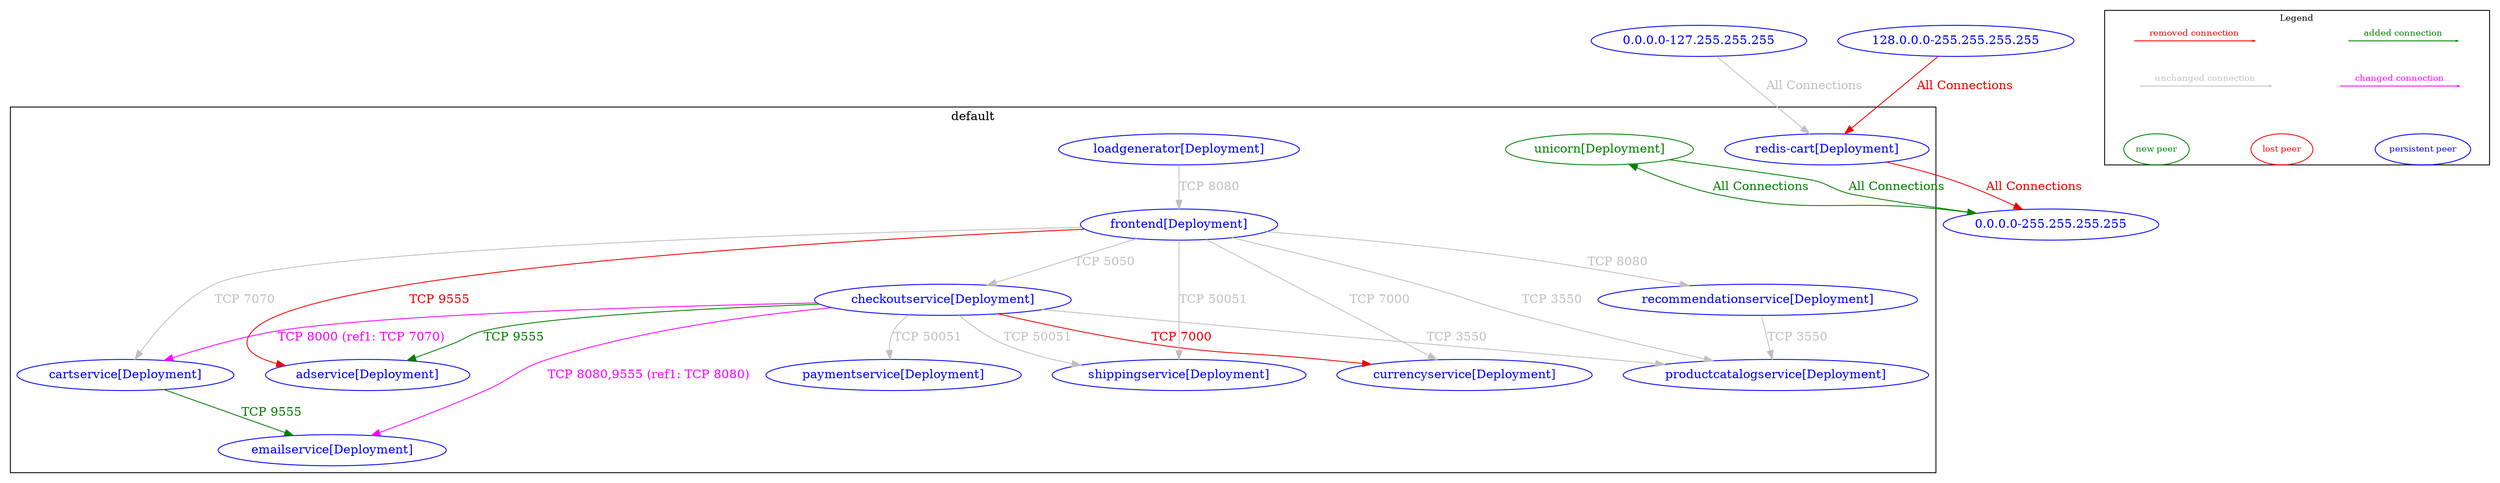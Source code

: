 digraph {
	subgraph cluster_default {
		"adservice[Deployment]" [label="adservice[Deployment]" color="blue" fontcolor="blue"]
		"cartservice[Deployment]" [label="cartservice[Deployment]" color="blue" fontcolor="blue"]
		"checkoutservice[Deployment]" [label="checkoutservice[Deployment]" color="blue" fontcolor="blue"]
		"currencyservice[Deployment]" [label="currencyservice[Deployment]" color="blue" fontcolor="blue"]
		"emailservice[Deployment]" [label="emailservice[Deployment]" color="blue" fontcolor="blue"]
		"frontend[Deployment]" [label="frontend[Deployment]" color="blue" fontcolor="blue"]
		"loadgenerator[Deployment]" [label="loadgenerator[Deployment]" color="blue" fontcolor="blue"]
		"paymentservice[Deployment]" [label="paymentservice[Deployment]" color="blue" fontcolor="blue"]
		"productcatalogservice[Deployment]" [label="productcatalogservice[Deployment]" color="blue" fontcolor="blue"]
		"recommendationservice[Deployment]" [label="recommendationservice[Deployment]" color="blue" fontcolor="blue"]
		"redis-cart[Deployment]" [label="redis-cart[Deployment]" color="blue" fontcolor="blue"]
		"shippingservice[Deployment]" [label="shippingservice[Deployment]" color="blue" fontcolor="blue"]
		"unicorn[Deployment]" [label="unicorn[Deployment]" color="#008000" fontcolor="#008000"]
		label="default"
	}
	"0.0.0.0-127.255.255.255" [label="0.0.0.0-127.255.255.255" color="blue" fontcolor="blue"]
	"0.0.0.0-255.255.255.255" [label="0.0.0.0-255.255.255.255" color="blue" fontcolor="blue"]
	"128.0.0.0-255.255.255.255" [label="128.0.0.0-255.255.255.255" color="blue" fontcolor="blue"]
	"0.0.0.0-127.255.255.255" -> "redis-cart[Deployment]" [label="All Connections" color="grey" fontcolor="grey"]
	"0.0.0.0-255.255.255.255" -> "unicorn[Deployment]" [label="All Connections" color="#008000" fontcolor="#008000"]
	"128.0.0.0-255.255.255.255" -> "redis-cart[Deployment]" [label="All Connections" color="red2" fontcolor="red2"]
	"cartservice[Deployment]" -> "emailservice[Deployment]" [label="TCP 9555" color="#008000" fontcolor="#008000"]
	"checkoutservice[Deployment]" -> "adservice[Deployment]" [label="TCP 9555" color="#008000" fontcolor="#008000"]
	"checkoutservice[Deployment]" -> "cartservice[Deployment]" [label="TCP 8000 (ref1: TCP 7070)" color="magenta" fontcolor="magenta"]
	"checkoutservice[Deployment]" -> "currencyservice[Deployment]" [label="TCP 7000" color="red2" fontcolor="red2"]
	"checkoutservice[Deployment]" -> "emailservice[Deployment]" [label="TCP 8080,9555 (ref1: TCP 8080)" color="magenta" fontcolor="magenta"]
	"checkoutservice[Deployment]" -> "paymentservice[Deployment]" [label="TCP 50051" color="grey" fontcolor="grey"]
	"checkoutservice[Deployment]" -> "productcatalogservice[Deployment]" [label="TCP 3550" color="grey" fontcolor="grey"]
	"checkoutservice[Deployment]" -> "shippingservice[Deployment]" [label="TCP 50051" color="grey" fontcolor="grey"]
	"frontend[Deployment]" -> "adservice[Deployment]" [label="TCP 9555" color="red2" fontcolor="red2"]
	"frontend[Deployment]" -> "cartservice[Deployment]" [label="TCP 7070" color="grey" fontcolor="grey"]
	"frontend[Deployment]" -> "checkoutservice[Deployment]" [label="TCP 5050" color="grey" fontcolor="grey"]
	"frontend[Deployment]" -> "currencyservice[Deployment]" [label="TCP 7000" color="grey" fontcolor="grey"]
	"frontend[Deployment]" -> "productcatalogservice[Deployment]" [label="TCP 3550" color="grey" fontcolor="grey"]
	"frontend[Deployment]" -> "recommendationservice[Deployment]" [label="TCP 8080" color="grey" fontcolor="grey"]
	"frontend[Deployment]" -> "shippingservice[Deployment]" [label="TCP 50051" color="grey" fontcolor="grey"]
	"loadgenerator[Deployment]" -> "frontend[Deployment]" [label="TCP 8080" color="grey" fontcolor="grey"]
	"recommendationservice[Deployment]" -> "productcatalogservice[Deployment]" [label="TCP 3550" color="grey" fontcolor="grey"]
	"redis-cart[Deployment]" -> "0.0.0.0-255.255.255.255" [label="All Connections" color="red2" fontcolor="red2"]
	"unicorn[Deployment]" -> "0.0.0.0-255.255.255.255" [label="All Connections" color="#008000" fontcolor="#008000"]
	nodesep=0.5
	subgraph cluster_legend {
		label="Legend"
		fontsize = 10
		margin=0
		a [style=invis height=0 width=0]
		b [style=invis height=0 width=0]
		c [style=invis height=0 width=0]
		d [style=invis height=0 width=0]
		e [style=invis height=0 width=0]
		f [style=invis height=0 width=0]
		g [style=invis height=0 width=0]
		h [style=invis height=0 width=0]
		{rank=source a b c d}
		{rank=same e f g h}
		a -> b [label="added connection", color="#008000" fontcolor="#008000" fontsize = 10 arrowsize=0.2]
		c -> d [label="removed connection", color="red2" fontcolor="red2" fontsize = 10 arrowsize=0.2]
		e -> f [label="changed connection", color="magenta" fontcolor="magenta" fontsize = 10 arrowsize=0.2]
		g -> h [label="unchanged connection", color="grey" fontcolor="grey" fontsize = 10 arrowsize=0.2]
		np [label="new peer" color="#008000" fontcolor="#008000" fontsize = 10]
		lp [label="lost peer" color="red" fontcolor="red" fontsize = 10]
		pp [label="persistent peer" color="blue" fontcolor="blue" fontsize = 10]
		{rank=sink np lp pp}
		np->lp [style=invis]
		lp->pp [style=invis]
	}
}